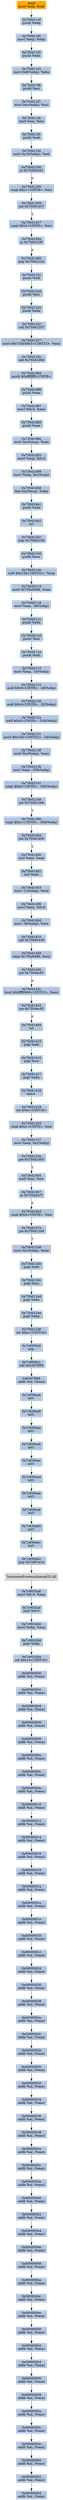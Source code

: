digraph G {
node[shape=rectangle,style=filled,fillcolor=lightsteelblue,color=lightsteelblue]
bgcolor="transparent"
a0x750d11edmovl_edi_edi[label="start\nmovl %edi, %edi",color="lightgrey",fillcolor="orange"];
a0x750d11efpushl_ebp[label="0x750d11ef\npushl %ebp"];
a0x750d11f0movl_esp_ebp[label="0x750d11f0\nmovl %esp, %ebp"];
a0x750d11f2pushl_ebx[label="0x750d11f2\npushl %ebx"];
a0x750d11f3movl_0x8ebp__ebx[label="0x750d11f3\nmovl 0x8(%ebp), %ebx"];
a0x750d11f6pushl_esi[label="0x750d11f6\npushl %esi"];
a0x750d11f7movl_0xcebp__esi[label="0x750d11f7\nmovl 0xc(%ebp), %esi"];
a0x750d11fatestl_esi_esi[label="0x750d11fa\ntestl %esi, %esi"];
a0x750d11fcpushl_edi[label="0x750d11fc\npushl %edi"];
a0x750d11fdmovl_0x10ebp__edi[label="0x750d11fd\nmovl 0x10(%ebp), %edi"];
a0x750d1200je_0x750d2452[label="0x750d1200\nje 0x750d2452"];
a0x750d1206cmpl_0x1UINT8_esi[label="0x750d1206\ncmpl $0x1<UINT8>, %esi"];
a0x750d1209jne_0x750d1457[label="0x750d1209\njne 0x750d1457"];
a0x750d1457cmpl_0x2UINT8_esi[label="0x750d1457\ncmpl $0x2<UINT8>, %esi"];
a0x750d145aje_0x750d120f[label="0x750d145a\nje 0x750d120f"];
a0x750d1460jmp_0x750d122c[label="0x750d1460\njmp 0x750d122c"];
a0x750d122cpushl_edi[label="0x750d122c\npushl %edi"];
a0x750d122dpushl_esi[label="0x750d122d\npushl %esi"];
a0x750d122epushl_ebx[label="0x750d122e\npushl %ebx"];
a0x750d122fcall_0x750d1257[label="0x750d122f\ncall 0x750d1257"];
a0x750d1257movl_0x750e09b5UINT32_eax[label="0x750d1257\nmovl $0x750e09b5<UINT32>, %eax"];
a0x750d125ccall_0x750d1d84[label="0x750d125c\ncall 0x750d1d84"];
a0x750d1d84pushl_0xffffffffUINT8[label="0x750d1d84\npushl $0xffffffff<UINT8>"];
a0x750d1d86pushl_eax[label="0x750d1d86\npushl %eax"];
a0x750d1d87movl_fs_0_eax[label="0x750d1d87\nmovl %fs:0, %eax"];
a0x750d1d8dpushl_eax[label="0x750d1d8d\npushl %eax"];
a0x750d1d8emovl_0xcesp__eax[label="0x750d1d8e\nmovl 0xc(%esp), %eax"];
a0x750d1d92movl_esp_fs_0[label="0x750d1d92\nmovl %esp, %fs:0"];
a0x750d1d99movl_ebp_0xcesp_[label="0x750d1d99\nmovl %ebp, 0xc(%esp)"];
a0x750d1d9dleal_0xcesp__ebp[label="0x750d1d9d\nleal 0xc(%esp), %ebp"];
a0x750d1da1pushl_eax[label="0x750d1da1\npushl %eax"];
a0x750d1da2ret[label="0x750d1da2\nret"];
a0x750d1261jmp_0x750d210d[label="0x750d1261\njmp 0x750d210d"];
a0x750d210dpushl_ecx[label="0x750d210d\npushl %ecx"];
a0x750d210esubl_0x158UINT32_esp[label="0x750d210e\nsubl $0x158<UINT32>, %esp"];
a0x750d2114movl_0x750e6088_eax[label="0x750d2114\nmovl 0x750e6088, %eax"];
a0x750d2119movl_eax__36ebp_[label="0x750d2119\nmovl %eax, -36(%ebp)"];
a0x750d211cpushl_ebx[label="0x750d211c\npushl %ebx"];
a0x750d211dpushl_esi[label="0x750d211d\npushl %esi"];
a0x750d211epushl_edi[label="0x750d211e\npushl %edi"];
a0x750d211fmovl_esp__16ebp_[label="0x750d211f\nmovl %esp, -16(%ebp)"];
a0x750d2122andl_0x0UINT8__28ebp_[label="0x750d2122\nandl $0x0<UINT8>, -28(%ebp)"];
a0x750d2126andl_0x0UINT8__32ebp_[label="0x750d2126\nandl $0x0<UINT8>, -32(%ebp)"];
a0x750d212aandl_0x0UINT8__324ebp_[label="0x750d212a\nandl $0x0<UINT8>, -324(%ebp)"];
a0x750d2131movl_0x104UINT32__24ebp_[label="0x750d2131\nmovl $0x104<UINT32>, -24(%ebp)"];
a0x750d2138movl_0xcebp__eax[label="0x750d2138\nmovl 0xc(%ebp), %eax"];
a0x750d213bmovl_eax__356ebp_[label="0x750d213b\nmovl %eax, -356(%ebp)"];
a0x750d2141cmpl_0x0UINT8__356ebp_[label="0x750d2141\ncmpl $0x0<UINT8>, -356(%ebp)"];
a0x750d2148jne_0x750d1266[label="0x750d2148\njne 0x750d1266"];
a0x750d1266cmpl_0x1UINT8__356ebp_[label="0x750d1266\ncmpl $0x1<UINT8>, -356(%ebp)"];
a0x750d126djne_0x750d1400[label="0x750d126d\njne 0x750d1400"];
a0x750d1400xorl_eax_eax[label="0x750d1400\nxorl %eax, %eax"];
a0x750d1402incl_eax[label="0x750d1402\nincl %eax"];
a0x750d1403movl__12ebp__ecx[label="0x750d1403\nmovl -12(%ebp), %ecx"];
a0x750d1406movl_ecx_fs_0[label="0x750d1406\nmovl %ecx, %fs:0"];
a0x750d140dmovl__36ebp__ecx[label="0x750d140d\nmovl -36(%ebp), %ecx"];
a0x750d1410call_0x750d1430[label="0x750d1410\ncall 0x750d1430"];
a0x750d1430cmpl_0x750e6088_ecx[label="0x750d1430\ncmpl 0x750e6088, %ecx"];
a0x750d1436jne_0x750dec65[label="0x750d1436\njne 0x750dec65"];
a0x750d143ctestl_0xffff0000UINT32_ecx[label="0x750d143c\ntestl $0xffff0000<UINT32>, %ecx"];
a0x750d1442jne_0x750dec65[label="0x750d1442\njne 0x750dec65"];
a0x750d1448ret[label="0x750d1448\nret"];
a0x750d1415popl_edi[label="0x750d1415\npopl %edi"];
a0x750d1416popl_esi[label="0x750d1416\npopl %esi"];
a0x750d1417popl_ebx[label="0x750d1417\npopl %ebx"];
a0x750d1418leave_[label="0x750d1418\nleave "];
a0x750d1419ret_0xcUINT16[label="0x750d1419\nret $0xc<UINT16>"];
a0x750d1234cmpl_0x1UINT8_esi[label="0x750d1234\ncmpl $0x1<UINT8>, %esi"];
a0x750d1237movl_eax_0xcebp_[label="0x750d1237\nmovl %eax, 0xc(%ebp)"];
a0x750d123ajne_0x750d1465[label="0x750d123a\njne 0x750d1465"];
a0x750d1465testl_esi_esi[label="0x750d1465\ntestl %esi, %esi"];
a0x750d1467je_0x750d247f[label="0x750d1467\nje 0x750d247f"];
a0x750d146dcmpl_0x3UINT8_esi[label="0x750d146d\ncmpl $0x3<UINT8>, %esi"];
a0x750d1470jne_0x750d1248[label="0x750d1470\njne 0x750d1248"];
a0x750d1248movl_0xcebp__eax[label="0x750d1248\nmovl 0xc(%ebp), %eax"];
a0x750d124bpopl_edi[label="0x750d124b\npopl %edi"];
a0x750d124cpopl_esi[label="0x750d124c\npopl %esi"];
a0x750d124dpopl_ebx[label="0x750d124d\npopl %ebx"];
a0x750d124epopl_ebp[label="0x750d124e\npopl %ebp"];
a0x750d124fret_0xcUINT16[label="0x750d124f\nret $0xc<UINT16>"];
a0x7c8000c0nop_[label="0x7c8000c0\nnop "];
a0x7c8000c1call_0x63d7f9f4[label="0x7c8000c1\ncall 0x63d7f9f4"];
a0x63d7f9f4addb_al_eax_[label="0x63d7f9f4\naddb %al, (%eax)"];
a0x7c839aa8int3_[label="0x7c839aa8\nint3 "];
a0x7c839aa9int3_[label="0x7c839aa9\nint3 "];
a0x7c839aaaint3_[label="0x7c839aaa\nint3 "];
a0x7c839aabint3_[label="0x7c839aab\nint3 "];
a0x7c839aacint3_[label="0x7c839aac\nint3 "];
a0x7c839aadint3_[label="0x7c839aad\nint3 "];
a0x7c839aaeint3_[label="0x7c839aae\nint3 "];
a0x7c839aafint3_[label="0x7c839aaf\nint3 "];
a0x7c839ab0int3_[label="0x7c839ab0\nint3 "];
a0x7c839ab1int3_[label="0x7c839ab1\nint3 "];
a0x7c839ab2jmp_0x7c801e1a[label="0x7c839ab2\njmp 0x7c801e1a"];
TerminateProcess_kernel32_dll[label="TerminateProcess@kernel32.dll",color="lightgrey",fillcolor="lightgrey"];
a0x7c9032a8movl_fs_0_esp[label="0x7c9032a8\nmovl %fs:0, %esp"];
a0x7c9032afpopl_fs_0[label="0x7c9032af\npopl %fs:0"];
a0x7c9032b6movl_ebp_esp[label="0x7c9032b6\nmovl %ebp, %esp"];
a0x7c9032b8popl_ebp[label="0x7c9032b8\npopl %ebp"];
a0x7c9032b9ret_0x14UINT16[label="0x7c9032b9\nret $0x14<UINT16>"];
a0x00000000addb_al_eax_[label="0x00000000\naddb %al, (%eax)"];
a0x00000002addb_al_eax_[label="0x00000002\naddb %al, (%eax)"];
a0x00000004addb_al_eax_[label="0x00000004\naddb %al, (%eax)"];
a0x00000006addb_al_eax_[label="0x00000006\naddb %al, (%eax)"];
a0x00000008addb_al_eax_[label="0x00000008\naddb %al, (%eax)"];
a0x0000000aaddb_al_eax_[label="0x0000000a\naddb %al, (%eax)"];
a0x0000000caddb_al_eax_[label="0x0000000c\naddb %al, (%eax)"];
a0x0000000eaddb_al_eax_[label="0x0000000e\naddb %al, (%eax)"];
a0x00000010addb_al_eax_[label="0x00000010\naddb %al, (%eax)"];
a0x00000012addb_al_eax_[label="0x00000012\naddb %al, (%eax)"];
a0x00000014addb_al_eax_[label="0x00000014\naddb %al, (%eax)"];
a0x00000016addb_al_eax_[label="0x00000016\naddb %al, (%eax)"];
a0x00000018addb_al_eax_[label="0x00000018\naddb %al, (%eax)"];
a0x0000001aaddb_al_eax_[label="0x0000001a\naddb %al, (%eax)"];
a0x0000001caddb_al_eax_[label="0x0000001c\naddb %al, (%eax)"];
a0x0000001eaddb_al_eax_[label="0x0000001e\naddb %al, (%eax)"];
a0x00000020addb_al_eax_[label="0x00000020\naddb %al, (%eax)"];
a0x00000022addb_al_eax_[label="0x00000022\naddb %al, (%eax)"];
a0x00000024addb_al_eax_[label="0x00000024\naddb %al, (%eax)"];
a0x00000026addb_al_eax_[label="0x00000026\naddb %al, (%eax)"];
a0x00000028addb_al_eax_[label="0x00000028\naddb %al, (%eax)"];
a0x0000002aaddb_al_eax_[label="0x0000002a\naddb %al, (%eax)"];
a0x0000002caddb_al_eax_[label="0x0000002c\naddb %al, (%eax)"];
a0x0000002eaddb_al_eax_[label="0x0000002e\naddb %al, (%eax)"];
a0x00000030addb_al_eax_[label="0x00000030\naddb %al, (%eax)"];
a0x00000032addb_al_eax_[label="0x00000032\naddb %al, (%eax)"];
a0x00000034addb_al_eax_[label="0x00000034\naddb %al, (%eax)"];
a0x00000036addb_al_eax_[label="0x00000036\naddb %al, (%eax)"];
a0x00000038addb_al_eax_[label="0x00000038\naddb %al, (%eax)"];
a0x0000003aaddb_al_eax_[label="0x0000003a\naddb %al, (%eax)"];
a0x0000003caddb_al_eax_[label="0x0000003c\naddb %al, (%eax)"];
a0x0000003eaddb_al_eax_[label="0x0000003e\naddb %al, (%eax)"];
a0x00000040addb_al_eax_[label="0x00000040\naddb %al, (%eax)"];
a0x00000042addb_al_eax_[label="0x00000042\naddb %al, (%eax)"];
a0x00000044addb_al_eax_[label="0x00000044\naddb %al, (%eax)"];
a0x00000046addb_al_eax_[label="0x00000046\naddb %al, (%eax)"];
a0x00000048addb_al_eax_[label="0x00000048\naddb %al, (%eax)"];
a0x0000004aaddb_al_eax_[label="0x0000004a\naddb %al, (%eax)"];
a0x0000004caddb_al_eax_[label="0x0000004c\naddb %al, (%eax)"];
a0x0000004eaddb_al_eax_[label="0x0000004e\naddb %al, (%eax)"];
a0x00000050addb_al_eax_[label="0x00000050\naddb %al, (%eax)"];
a0x00000052addb_al_eax_[label="0x00000052\naddb %al, (%eax)"];
a0x00000054addb_al_eax_[label="0x00000054\naddb %al, (%eax)"];
a0x00000056addb_al_eax_[label="0x00000056\naddb %al, (%eax)"];
a0x00000058addb_al_eax_[label="0x00000058\naddb %al, (%eax)"];
a0x0000005aaddb_al_eax_[label="0x0000005a\naddb %al, (%eax)"];
a0x0000005caddb_al_eax_[label="0x0000005c\naddb %al, (%eax)"];
a0x0000005eaddb_al_eax_[label="0x0000005e\naddb %al, (%eax)"];
a0x00000060addb_al_eax_[label="0x00000060\naddb %al, (%eax)"];
a0x00000062addb_al_eax_[label="0x00000062\naddb %al, (%eax)"];
a0x00000064addb_al_eax_[label="0x00000064\naddb %al, (%eax)"];
a0x750d11edmovl_edi_edi -> a0x750d11efpushl_ebp [color="#000000"];
a0x750d11efpushl_ebp -> a0x750d11f0movl_esp_ebp [color="#000000"];
a0x750d11f0movl_esp_ebp -> a0x750d11f2pushl_ebx [color="#000000"];
a0x750d11f2pushl_ebx -> a0x750d11f3movl_0x8ebp__ebx [color="#000000"];
a0x750d11f3movl_0x8ebp__ebx -> a0x750d11f6pushl_esi [color="#000000"];
a0x750d11f6pushl_esi -> a0x750d11f7movl_0xcebp__esi [color="#000000"];
a0x750d11f7movl_0xcebp__esi -> a0x750d11fatestl_esi_esi [color="#000000"];
a0x750d11fatestl_esi_esi -> a0x750d11fcpushl_edi [color="#000000"];
a0x750d11fcpushl_edi -> a0x750d11fdmovl_0x10ebp__edi [color="#000000"];
a0x750d11fdmovl_0x10ebp__edi -> a0x750d1200je_0x750d2452 [color="#000000"];
a0x750d1200je_0x750d2452 -> a0x750d1206cmpl_0x1UINT8_esi [color="#000000",label="F"];
a0x750d1206cmpl_0x1UINT8_esi -> a0x750d1209jne_0x750d1457 [color="#000000"];
a0x750d1209jne_0x750d1457 -> a0x750d1457cmpl_0x2UINT8_esi [color="#000000",label="T"];
a0x750d1457cmpl_0x2UINT8_esi -> a0x750d145aje_0x750d120f [color="#000000"];
a0x750d145aje_0x750d120f -> a0x750d1460jmp_0x750d122c [color="#000000",label="F"];
a0x750d1460jmp_0x750d122c -> a0x750d122cpushl_edi [color="#000000"];
a0x750d122cpushl_edi -> a0x750d122dpushl_esi [color="#000000"];
a0x750d122dpushl_esi -> a0x750d122epushl_ebx [color="#000000"];
a0x750d122epushl_ebx -> a0x750d122fcall_0x750d1257 [color="#000000"];
a0x750d122fcall_0x750d1257 -> a0x750d1257movl_0x750e09b5UINT32_eax [color="#000000"];
a0x750d1257movl_0x750e09b5UINT32_eax -> a0x750d125ccall_0x750d1d84 [color="#000000"];
a0x750d125ccall_0x750d1d84 -> a0x750d1d84pushl_0xffffffffUINT8 [color="#000000"];
a0x750d1d84pushl_0xffffffffUINT8 -> a0x750d1d86pushl_eax [color="#000000"];
a0x750d1d86pushl_eax -> a0x750d1d87movl_fs_0_eax [color="#000000"];
a0x750d1d87movl_fs_0_eax -> a0x750d1d8dpushl_eax [color="#000000"];
a0x750d1d8dpushl_eax -> a0x750d1d8emovl_0xcesp__eax [color="#000000"];
a0x750d1d8emovl_0xcesp__eax -> a0x750d1d92movl_esp_fs_0 [color="#000000"];
a0x750d1d92movl_esp_fs_0 -> a0x750d1d99movl_ebp_0xcesp_ [color="#000000"];
a0x750d1d99movl_ebp_0xcesp_ -> a0x750d1d9dleal_0xcesp__ebp [color="#000000"];
a0x750d1d9dleal_0xcesp__ebp -> a0x750d1da1pushl_eax [color="#000000"];
a0x750d1da1pushl_eax -> a0x750d1da2ret [color="#000000"];
a0x750d1da2ret -> a0x750d1261jmp_0x750d210d [color="#000000"];
a0x750d1261jmp_0x750d210d -> a0x750d210dpushl_ecx [color="#000000"];
a0x750d210dpushl_ecx -> a0x750d210esubl_0x158UINT32_esp [color="#000000"];
a0x750d210esubl_0x158UINT32_esp -> a0x750d2114movl_0x750e6088_eax [color="#000000"];
a0x750d2114movl_0x750e6088_eax -> a0x750d2119movl_eax__36ebp_ [color="#000000"];
a0x750d2119movl_eax__36ebp_ -> a0x750d211cpushl_ebx [color="#000000"];
a0x750d211cpushl_ebx -> a0x750d211dpushl_esi [color="#000000"];
a0x750d211dpushl_esi -> a0x750d211epushl_edi [color="#000000"];
a0x750d211epushl_edi -> a0x750d211fmovl_esp__16ebp_ [color="#000000"];
a0x750d211fmovl_esp__16ebp_ -> a0x750d2122andl_0x0UINT8__28ebp_ [color="#000000"];
a0x750d2122andl_0x0UINT8__28ebp_ -> a0x750d2126andl_0x0UINT8__32ebp_ [color="#000000"];
a0x750d2126andl_0x0UINT8__32ebp_ -> a0x750d212aandl_0x0UINT8__324ebp_ [color="#000000"];
a0x750d212aandl_0x0UINT8__324ebp_ -> a0x750d2131movl_0x104UINT32__24ebp_ [color="#000000"];
a0x750d2131movl_0x104UINT32__24ebp_ -> a0x750d2138movl_0xcebp__eax [color="#000000"];
a0x750d2138movl_0xcebp__eax -> a0x750d213bmovl_eax__356ebp_ [color="#000000"];
a0x750d213bmovl_eax__356ebp_ -> a0x750d2141cmpl_0x0UINT8__356ebp_ [color="#000000"];
a0x750d2141cmpl_0x0UINT8__356ebp_ -> a0x750d2148jne_0x750d1266 [color="#000000"];
a0x750d2148jne_0x750d1266 -> a0x750d1266cmpl_0x1UINT8__356ebp_ [color="#000000",label="T"];
a0x750d1266cmpl_0x1UINT8__356ebp_ -> a0x750d126djne_0x750d1400 [color="#000000"];
a0x750d126djne_0x750d1400 -> a0x750d1400xorl_eax_eax [color="#000000",label="T"];
a0x750d1400xorl_eax_eax -> a0x750d1402incl_eax [color="#000000"];
a0x750d1402incl_eax -> a0x750d1403movl__12ebp__ecx [color="#000000"];
a0x750d1403movl__12ebp__ecx -> a0x750d1406movl_ecx_fs_0 [color="#000000"];
a0x750d1406movl_ecx_fs_0 -> a0x750d140dmovl__36ebp__ecx [color="#000000"];
a0x750d140dmovl__36ebp__ecx -> a0x750d1410call_0x750d1430 [color="#000000"];
a0x750d1410call_0x750d1430 -> a0x750d1430cmpl_0x750e6088_ecx [color="#000000"];
a0x750d1430cmpl_0x750e6088_ecx -> a0x750d1436jne_0x750dec65 [color="#000000"];
a0x750d1436jne_0x750dec65 -> a0x750d143ctestl_0xffff0000UINT32_ecx [color="#000000",label="F"];
a0x750d143ctestl_0xffff0000UINT32_ecx -> a0x750d1442jne_0x750dec65 [color="#000000"];
a0x750d1442jne_0x750dec65 -> a0x750d1448ret [color="#000000",label="F"];
a0x750d1448ret -> a0x750d1415popl_edi [color="#000000"];
a0x750d1415popl_edi -> a0x750d1416popl_esi [color="#000000"];
a0x750d1416popl_esi -> a0x750d1417popl_ebx [color="#000000"];
a0x750d1417popl_ebx -> a0x750d1418leave_ [color="#000000"];
a0x750d1418leave_ -> a0x750d1419ret_0xcUINT16 [color="#000000"];
a0x750d1419ret_0xcUINT16 -> a0x750d1234cmpl_0x1UINT8_esi [color="#000000"];
a0x750d1234cmpl_0x1UINT8_esi -> a0x750d1237movl_eax_0xcebp_ [color="#000000"];
a0x750d1237movl_eax_0xcebp_ -> a0x750d123ajne_0x750d1465 [color="#000000"];
a0x750d123ajne_0x750d1465 -> a0x750d1465testl_esi_esi [color="#000000",label="T"];
a0x750d1465testl_esi_esi -> a0x750d1467je_0x750d247f [color="#000000"];
a0x750d1467je_0x750d247f -> a0x750d146dcmpl_0x3UINT8_esi [color="#000000",label="F"];
a0x750d146dcmpl_0x3UINT8_esi -> a0x750d1470jne_0x750d1248 [color="#000000"];
a0x750d1470jne_0x750d1248 -> a0x750d1248movl_0xcebp__eax [color="#000000",label="T"];
a0x750d1248movl_0xcebp__eax -> a0x750d124bpopl_edi [color="#000000"];
a0x750d124bpopl_edi -> a0x750d124cpopl_esi [color="#000000"];
a0x750d124cpopl_esi -> a0x750d124dpopl_ebx [color="#000000"];
a0x750d124dpopl_ebx -> a0x750d124epopl_ebp [color="#000000"];
a0x750d124epopl_ebp -> a0x750d124fret_0xcUINT16 [color="#000000"];
a0x750d124fret_0xcUINT16 -> a0x7c8000c0nop_ [color="#000000"];
a0x7c8000c0nop_ -> a0x7c8000c1call_0x63d7f9f4 [color="#000000"];
a0x7c8000c1call_0x63d7f9f4 -> a0x63d7f9f4addb_al_eax_ [color="#000000"];
a0x63d7f9f4addb_al_eax_ -> a0x7c839aa8int3_ [color="#000000"];
a0x7c839aa8int3_ -> a0x7c839aa9int3_ [color="#000000"];
a0x7c839aa9int3_ -> a0x7c839aaaint3_ [color="#000000"];
a0x7c839aaaint3_ -> a0x7c839aabint3_ [color="#000000"];
a0x7c839aabint3_ -> a0x7c839aacint3_ [color="#000000"];
a0x7c839aacint3_ -> a0x7c839aadint3_ [color="#000000"];
a0x7c839aadint3_ -> a0x7c839aaeint3_ [color="#000000"];
a0x7c839aaeint3_ -> a0x7c839aafint3_ [color="#000000"];
a0x7c839aafint3_ -> a0x7c839ab0int3_ [color="#000000"];
a0x7c839ab0int3_ -> a0x7c839ab1int3_ [color="#000000"];
a0x7c839ab1int3_ -> a0x7c839ab2jmp_0x7c801e1a [color="#000000"];
a0x7c839ab2jmp_0x7c801e1a -> TerminateProcess_kernel32_dll [color="#000000"];
TerminateProcess_kernel32_dll -> a0x7c9032a8movl_fs_0_esp [color="#000000"];
a0x7c9032a8movl_fs_0_esp -> a0x7c9032afpopl_fs_0 [color="#000000"];
a0x7c9032afpopl_fs_0 -> a0x7c9032b6movl_ebp_esp [color="#000000"];
a0x7c9032b6movl_ebp_esp -> a0x7c9032b8popl_ebp [color="#000000"];
a0x7c9032b8popl_ebp -> a0x7c9032b9ret_0x14UINT16 [color="#000000"];
a0x7c9032b9ret_0x14UINT16 -> a0x00000000addb_al_eax_ [color="#000000"];
a0x00000000addb_al_eax_ -> a0x00000002addb_al_eax_ [color="#000000"];
a0x00000002addb_al_eax_ -> a0x00000004addb_al_eax_ [color="#000000"];
a0x00000004addb_al_eax_ -> a0x00000006addb_al_eax_ [color="#000000"];
a0x00000006addb_al_eax_ -> a0x00000008addb_al_eax_ [color="#000000"];
a0x00000008addb_al_eax_ -> a0x0000000aaddb_al_eax_ [color="#000000"];
a0x0000000aaddb_al_eax_ -> a0x0000000caddb_al_eax_ [color="#000000"];
a0x0000000caddb_al_eax_ -> a0x0000000eaddb_al_eax_ [color="#000000"];
a0x0000000eaddb_al_eax_ -> a0x00000010addb_al_eax_ [color="#000000"];
a0x00000010addb_al_eax_ -> a0x00000012addb_al_eax_ [color="#000000"];
a0x00000012addb_al_eax_ -> a0x00000014addb_al_eax_ [color="#000000"];
a0x00000014addb_al_eax_ -> a0x00000016addb_al_eax_ [color="#000000"];
a0x00000016addb_al_eax_ -> a0x00000018addb_al_eax_ [color="#000000"];
a0x00000018addb_al_eax_ -> a0x0000001aaddb_al_eax_ [color="#000000"];
a0x0000001aaddb_al_eax_ -> a0x0000001caddb_al_eax_ [color="#000000"];
a0x0000001caddb_al_eax_ -> a0x0000001eaddb_al_eax_ [color="#000000"];
a0x0000001eaddb_al_eax_ -> a0x00000020addb_al_eax_ [color="#000000"];
a0x00000020addb_al_eax_ -> a0x00000022addb_al_eax_ [color="#000000"];
a0x00000022addb_al_eax_ -> a0x00000024addb_al_eax_ [color="#000000"];
a0x00000024addb_al_eax_ -> a0x00000026addb_al_eax_ [color="#000000"];
a0x00000026addb_al_eax_ -> a0x00000028addb_al_eax_ [color="#000000"];
a0x00000028addb_al_eax_ -> a0x0000002aaddb_al_eax_ [color="#000000"];
a0x0000002aaddb_al_eax_ -> a0x0000002caddb_al_eax_ [color="#000000"];
a0x0000002caddb_al_eax_ -> a0x0000002eaddb_al_eax_ [color="#000000"];
a0x0000002eaddb_al_eax_ -> a0x00000030addb_al_eax_ [color="#000000"];
a0x00000030addb_al_eax_ -> a0x00000032addb_al_eax_ [color="#000000"];
a0x00000032addb_al_eax_ -> a0x00000034addb_al_eax_ [color="#000000"];
a0x00000034addb_al_eax_ -> a0x00000036addb_al_eax_ [color="#000000"];
a0x00000036addb_al_eax_ -> a0x00000038addb_al_eax_ [color="#000000"];
a0x00000038addb_al_eax_ -> a0x0000003aaddb_al_eax_ [color="#000000"];
a0x0000003aaddb_al_eax_ -> a0x0000003caddb_al_eax_ [color="#000000"];
a0x0000003caddb_al_eax_ -> a0x0000003eaddb_al_eax_ [color="#000000"];
a0x0000003eaddb_al_eax_ -> a0x00000040addb_al_eax_ [color="#000000"];
a0x00000040addb_al_eax_ -> a0x00000042addb_al_eax_ [color="#000000"];
a0x00000042addb_al_eax_ -> a0x00000044addb_al_eax_ [color="#000000"];
a0x00000044addb_al_eax_ -> a0x00000046addb_al_eax_ [color="#000000"];
a0x00000046addb_al_eax_ -> a0x00000048addb_al_eax_ [color="#000000"];
a0x00000048addb_al_eax_ -> a0x0000004aaddb_al_eax_ [color="#000000"];
a0x0000004aaddb_al_eax_ -> a0x0000004caddb_al_eax_ [color="#000000"];
a0x0000004caddb_al_eax_ -> a0x0000004eaddb_al_eax_ [color="#000000"];
a0x0000004eaddb_al_eax_ -> a0x00000050addb_al_eax_ [color="#000000"];
a0x00000050addb_al_eax_ -> a0x00000052addb_al_eax_ [color="#000000"];
a0x00000052addb_al_eax_ -> a0x00000054addb_al_eax_ [color="#000000"];
a0x00000054addb_al_eax_ -> a0x00000056addb_al_eax_ [color="#000000"];
a0x00000056addb_al_eax_ -> a0x00000058addb_al_eax_ [color="#000000"];
a0x00000058addb_al_eax_ -> a0x0000005aaddb_al_eax_ [color="#000000"];
a0x0000005aaddb_al_eax_ -> a0x0000005caddb_al_eax_ [color="#000000"];
a0x0000005caddb_al_eax_ -> a0x0000005eaddb_al_eax_ [color="#000000"];
a0x0000005eaddb_al_eax_ -> a0x00000060addb_al_eax_ [color="#000000"];
a0x00000060addb_al_eax_ -> a0x00000062addb_al_eax_ [color="#000000"];
a0x00000062addb_al_eax_ -> a0x00000064addb_al_eax_ [color="#000000"];
}
